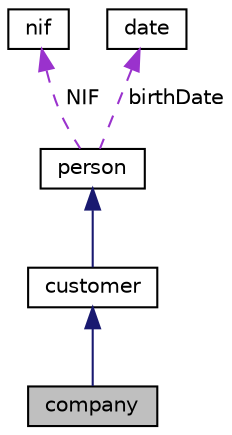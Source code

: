 digraph G
{
  edge [fontname="Helvetica",fontsize="10",labelfontname="Helvetica",labelfontsize="10"];
  node [fontname="Helvetica",fontsize="10",shape=record];
  Node1 [label="company",height=0.2,width=0.4,color="black", fillcolor="grey75", style="filled" fontcolor="black"];
  Node2 -> Node1 [dir="back",color="midnightblue",fontsize="10",style="solid",fontname="Helvetica"];
  Node2 [label="customer",height=0.2,width=0.4,color="black", fillcolor="white", style="filled",URL="$classcustomer.html",tooltip="Sub-Class customer."];
  Node3 -> Node2 [dir="back",color="midnightblue",fontsize="10",style="solid",fontname="Helvetica"];
  Node3 [label="person",height=0.2,width=0.4,color="black", fillcolor="white", style="filled",URL="$classperson.html",tooltip="Super-Class Person."];
  Node4 -> Node3 [dir="back",color="darkorchid3",fontsize="10",style="dashed",label=" NIF" ,fontname="Helvetica"];
  Node4 [label="nif",height=0.2,width=0.4,color="black", fillcolor="white", style="filled",URL="$classnif.html",tooltip="Numero de Identificao Fiscal with 9 fields."];
  Node5 -> Node3 [dir="back",color="darkorchid3",fontsize="10",style="dashed",label=" birthDate" ,fontname="Helvetica"];
  Node5 [label="date",height=0.2,width=0.4,color="black", fillcolor="white", style="filled",URL="$classdate.html",tooltip="Class Date."];
}

